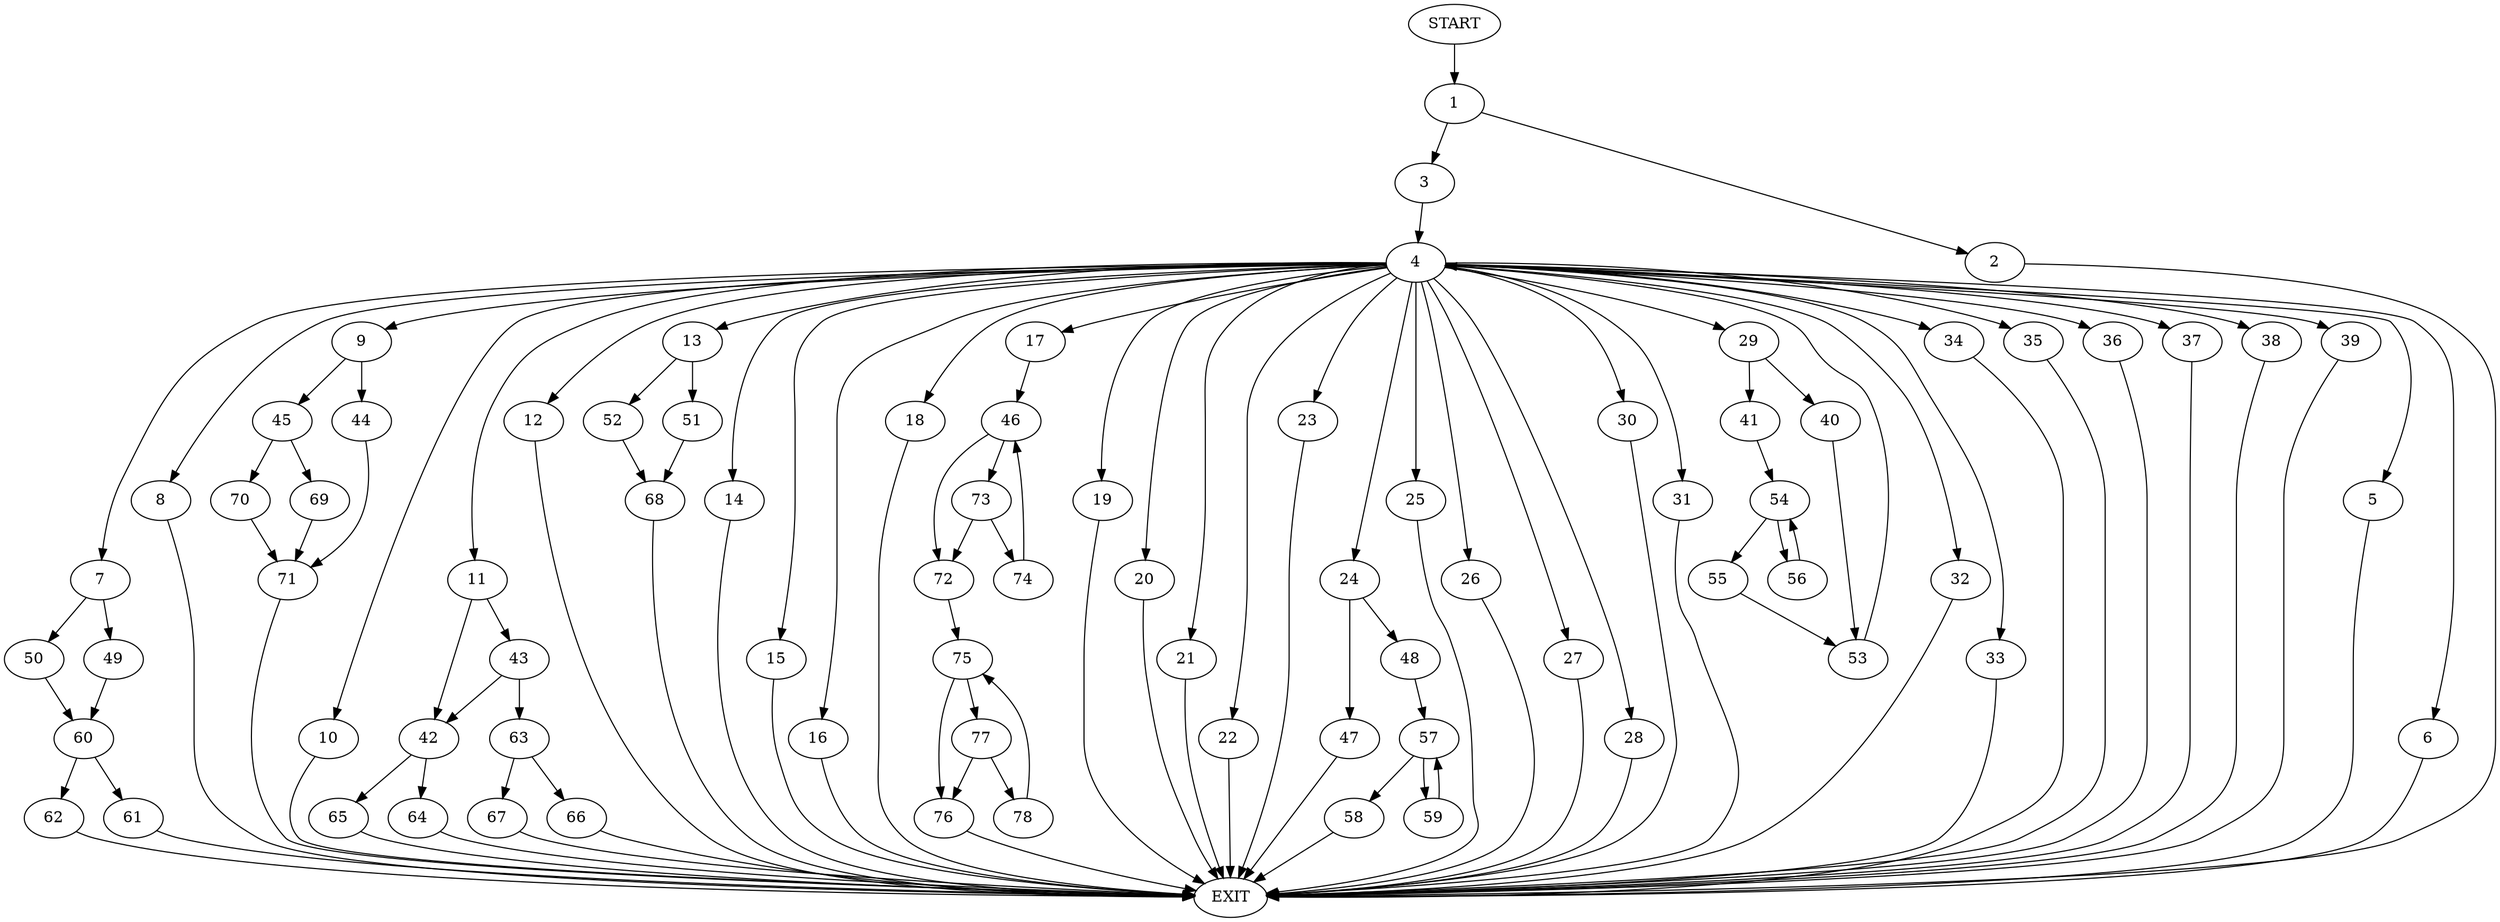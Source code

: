 digraph {
0 [label="START"]
79 [label="EXIT"]
0 -> 1
1 -> 2
1 -> 3
3 -> 4
2 -> 79
4 -> 5
4 -> 6
4 -> 7
4 -> 8
4 -> 9
4 -> 10
4 -> 11
4 -> 12
4 -> 13
4 -> 14
4 -> 15
4 -> 16
4 -> 17
4 -> 18
4 -> 19
4 -> 20
4 -> 21
4 -> 22
4 -> 23
4 -> 24
4 -> 25
4 -> 26
4 -> 27
4 -> 28
4 -> 29
4 -> 30
4 -> 31
4 -> 32
4 -> 33
4 -> 34
4 -> 35
4 -> 36
4 -> 37
4 -> 38
4 -> 39
29 -> 40
29 -> 41
11 -> 42
11 -> 43
30 -> 79
8 -> 79
12 -> 79
9 -> 44
9 -> 45
38 -> 79
19 -> 79
10 -> 79
23 -> 79
16 -> 79
35 -> 79
17 -> 46
32 -> 79
22 -> 79
24 -> 47
24 -> 48
26 -> 79
36 -> 79
5 -> 79
31 -> 79
6 -> 79
37 -> 79
33 -> 79
20 -> 79
18 -> 79
21 -> 79
28 -> 79
25 -> 79
14 -> 79
7 -> 49
7 -> 50
13 -> 51
13 -> 52
34 -> 79
27 -> 79
39 -> 79
15 -> 79
40 -> 53
41 -> 54
54 -> 55
54 -> 56
55 -> 53
56 -> 54
53 -> 4
47 -> 79
48 -> 57
57 -> 58
57 -> 59
59 -> 57
58 -> 79
49 -> 60
50 -> 60
60 -> 61
60 -> 62
61 -> 79
62 -> 79
43 -> 42
43 -> 63
42 -> 64
42 -> 65
63 -> 66
63 -> 67
64 -> 79
65 -> 79
67 -> 79
66 -> 79
52 -> 68
51 -> 68
68 -> 79
45 -> 69
45 -> 70
44 -> 71
71 -> 79
70 -> 71
69 -> 71
46 -> 72
46 -> 73
73 -> 72
73 -> 74
72 -> 75
74 -> 46
75 -> 76
75 -> 77
76 -> 79
77 -> 78
77 -> 76
78 -> 75
}
